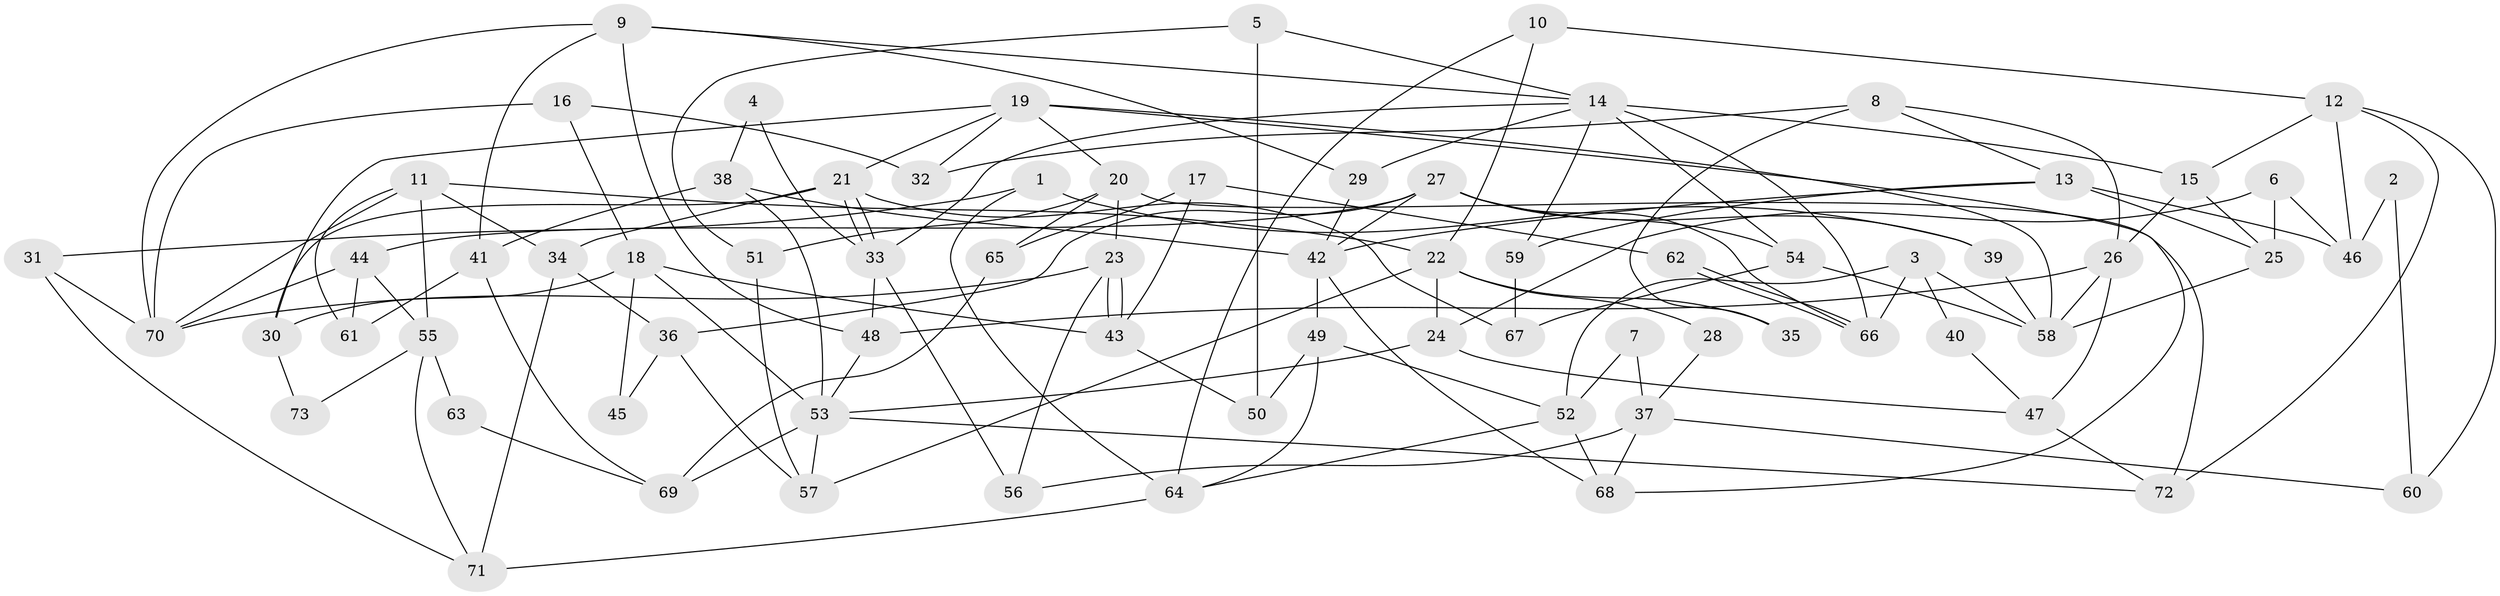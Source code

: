 // Generated by graph-tools (version 1.1) at 2025/11/02/27/25 16:11:23]
// undirected, 73 vertices, 146 edges
graph export_dot {
graph [start="1"]
  node [color=gray90,style=filled];
  1;
  2;
  3;
  4;
  5;
  6;
  7;
  8;
  9;
  10;
  11;
  12;
  13;
  14;
  15;
  16;
  17;
  18;
  19;
  20;
  21;
  22;
  23;
  24;
  25;
  26;
  27;
  28;
  29;
  30;
  31;
  32;
  33;
  34;
  35;
  36;
  37;
  38;
  39;
  40;
  41;
  42;
  43;
  44;
  45;
  46;
  47;
  48;
  49;
  50;
  51;
  52;
  53;
  54;
  55;
  56;
  57;
  58;
  59;
  60;
  61;
  62;
  63;
  64;
  65;
  66;
  67;
  68;
  69;
  70;
  71;
  72;
  73;
  1 -- 31;
  1 -- 39;
  1 -- 64;
  2 -- 60;
  2 -- 46;
  3 -- 52;
  3 -- 66;
  3 -- 40;
  3 -- 58;
  4 -- 38;
  4 -- 33;
  5 -- 50;
  5 -- 14;
  5 -- 51;
  6 -- 25;
  6 -- 46;
  6 -- 24;
  7 -- 37;
  7 -- 52;
  8 -- 13;
  8 -- 32;
  8 -- 26;
  8 -- 35;
  9 -- 70;
  9 -- 29;
  9 -- 14;
  9 -- 41;
  9 -- 48;
  10 -- 64;
  10 -- 12;
  10 -- 22;
  11 -- 34;
  11 -- 22;
  11 -- 55;
  11 -- 61;
  11 -- 70;
  12 -- 15;
  12 -- 72;
  12 -- 46;
  12 -- 60;
  13 -- 25;
  13 -- 59;
  13 -- 42;
  13 -- 46;
  14 -- 54;
  14 -- 15;
  14 -- 29;
  14 -- 33;
  14 -- 59;
  14 -- 66;
  15 -- 26;
  15 -- 25;
  16 -- 70;
  16 -- 18;
  16 -- 32;
  17 -- 43;
  17 -- 65;
  17 -- 62;
  18 -- 53;
  18 -- 30;
  18 -- 43;
  18 -- 45;
  19 -- 20;
  19 -- 58;
  19 -- 21;
  19 -- 30;
  19 -- 32;
  19 -- 68;
  20 -- 51;
  20 -- 23;
  20 -- 65;
  20 -- 72;
  21 -- 33;
  21 -- 33;
  21 -- 30;
  21 -- 34;
  21 -- 67;
  22 -- 24;
  22 -- 28;
  22 -- 35;
  22 -- 57;
  23 -- 43;
  23 -- 43;
  23 -- 70;
  23 -- 56;
  24 -- 53;
  24 -- 47;
  25 -- 58;
  26 -- 48;
  26 -- 47;
  26 -- 58;
  27 -- 42;
  27 -- 66;
  27 -- 36;
  27 -- 39;
  27 -- 44;
  27 -- 54;
  28 -- 37;
  29 -- 42;
  30 -- 73;
  31 -- 71;
  31 -- 70;
  33 -- 48;
  33 -- 56;
  34 -- 36;
  34 -- 71;
  36 -- 57;
  36 -- 45;
  37 -- 68;
  37 -- 56;
  37 -- 60;
  38 -- 41;
  38 -- 53;
  38 -- 42;
  39 -- 58;
  40 -- 47;
  41 -- 61;
  41 -- 69;
  42 -- 49;
  42 -- 68;
  43 -- 50;
  44 -- 55;
  44 -- 61;
  44 -- 70;
  47 -- 72;
  48 -- 53;
  49 -- 52;
  49 -- 50;
  49 -- 64;
  51 -- 57;
  52 -- 64;
  52 -- 68;
  53 -- 72;
  53 -- 57;
  53 -- 69;
  54 -- 58;
  54 -- 67;
  55 -- 71;
  55 -- 63;
  55 -- 73;
  59 -- 67;
  62 -- 66;
  62 -- 66;
  63 -- 69;
  64 -- 71;
  65 -- 69;
}

